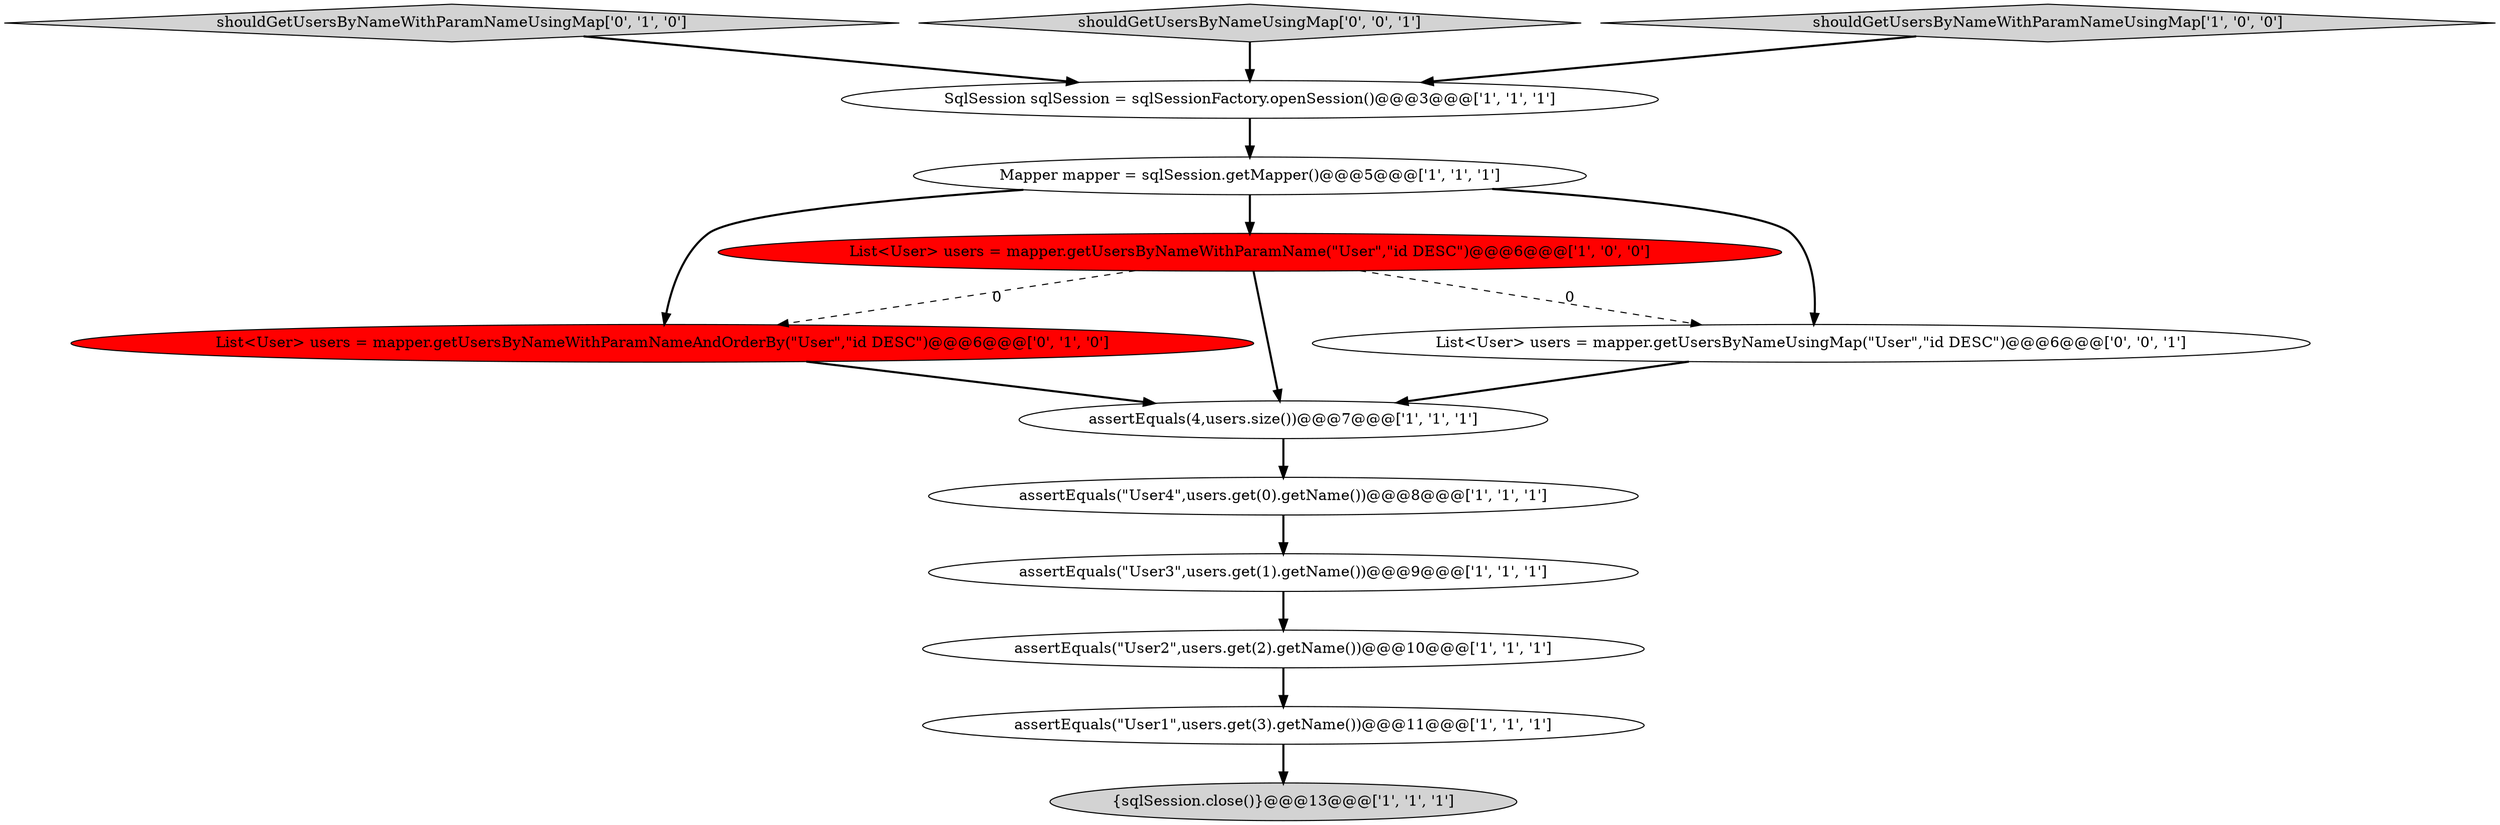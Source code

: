 digraph {
4 [style = filled, label = "Mapper mapper = sqlSession.getMapper()@@@5@@@['1', '1', '1']", fillcolor = white, shape = ellipse image = "AAA0AAABBB1BBB"];
11 [style = filled, label = "shouldGetUsersByNameWithParamNameUsingMap['0', '1', '0']", fillcolor = lightgray, shape = diamond image = "AAA0AAABBB2BBB"];
1 [style = filled, label = "assertEquals(\"User2\",users.get(2).getName())@@@10@@@['1', '1', '1']", fillcolor = white, shape = ellipse image = "AAA0AAABBB1BBB"];
5 [style = filled, label = "assertEquals(4,users.size())@@@7@@@['1', '1', '1']", fillcolor = white, shape = ellipse image = "AAA0AAABBB1BBB"];
7 [style = filled, label = "assertEquals(\"User1\",users.get(3).getName())@@@11@@@['1', '1', '1']", fillcolor = white, shape = ellipse image = "AAA0AAABBB1BBB"];
2 [style = filled, label = "assertEquals(\"User3\",users.get(1).getName())@@@9@@@['1', '1', '1']", fillcolor = white, shape = ellipse image = "AAA0AAABBB1BBB"];
13 [style = filled, label = "shouldGetUsersByNameUsingMap['0', '0', '1']", fillcolor = lightgray, shape = diamond image = "AAA0AAABBB3BBB"];
3 [style = filled, label = "{sqlSession.close()}@@@13@@@['1', '1', '1']", fillcolor = lightgray, shape = ellipse image = "AAA0AAABBB1BBB"];
8 [style = filled, label = "SqlSession sqlSession = sqlSessionFactory.openSession()@@@3@@@['1', '1', '1']", fillcolor = white, shape = ellipse image = "AAA0AAABBB1BBB"];
6 [style = filled, label = "List<User> users = mapper.getUsersByNameWithParamName(\"User\",\"id DESC\")@@@6@@@['1', '0', '0']", fillcolor = red, shape = ellipse image = "AAA1AAABBB1BBB"];
9 [style = filled, label = "shouldGetUsersByNameWithParamNameUsingMap['1', '0', '0']", fillcolor = lightgray, shape = diamond image = "AAA0AAABBB1BBB"];
12 [style = filled, label = "List<User> users = mapper.getUsersByNameUsingMap(\"User\",\"id DESC\")@@@6@@@['0', '0', '1']", fillcolor = white, shape = ellipse image = "AAA0AAABBB3BBB"];
10 [style = filled, label = "List<User> users = mapper.getUsersByNameWithParamNameAndOrderBy(\"User\",\"id DESC\")@@@6@@@['0', '1', '0']", fillcolor = red, shape = ellipse image = "AAA1AAABBB2BBB"];
0 [style = filled, label = "assertEquals(\"User4\",users.get(0).getName())@@@8@@@['1', '1', '1']", fillcolor = white, shape = ellipse image = "AAA0AAABBB1BBB"];
4->12 [style = bold, label=""];
4->10 [style = bold, label=""];
11->8 [style = bold, label=""];
6->5 [style = bold, label=""];
6->10 [style = dashed, label="0"];
8->4 [style = bold, label=""];
10->5 [style = bold, label=""];
12->5 [style = bold, label=""];
13->8 [style = bold, label=""];
5->0 [style = bold, label=""];
9->8 [style = bold, label=""];
4->6 [style = bold, label=""];
1->7 [style = bold, label=""];
2->1 [style = bold, label=""];
7->3 [style = bold, label=""];
0->2 [style = bold, label=""];
6->12 [style = dashed, label="0"];
}
